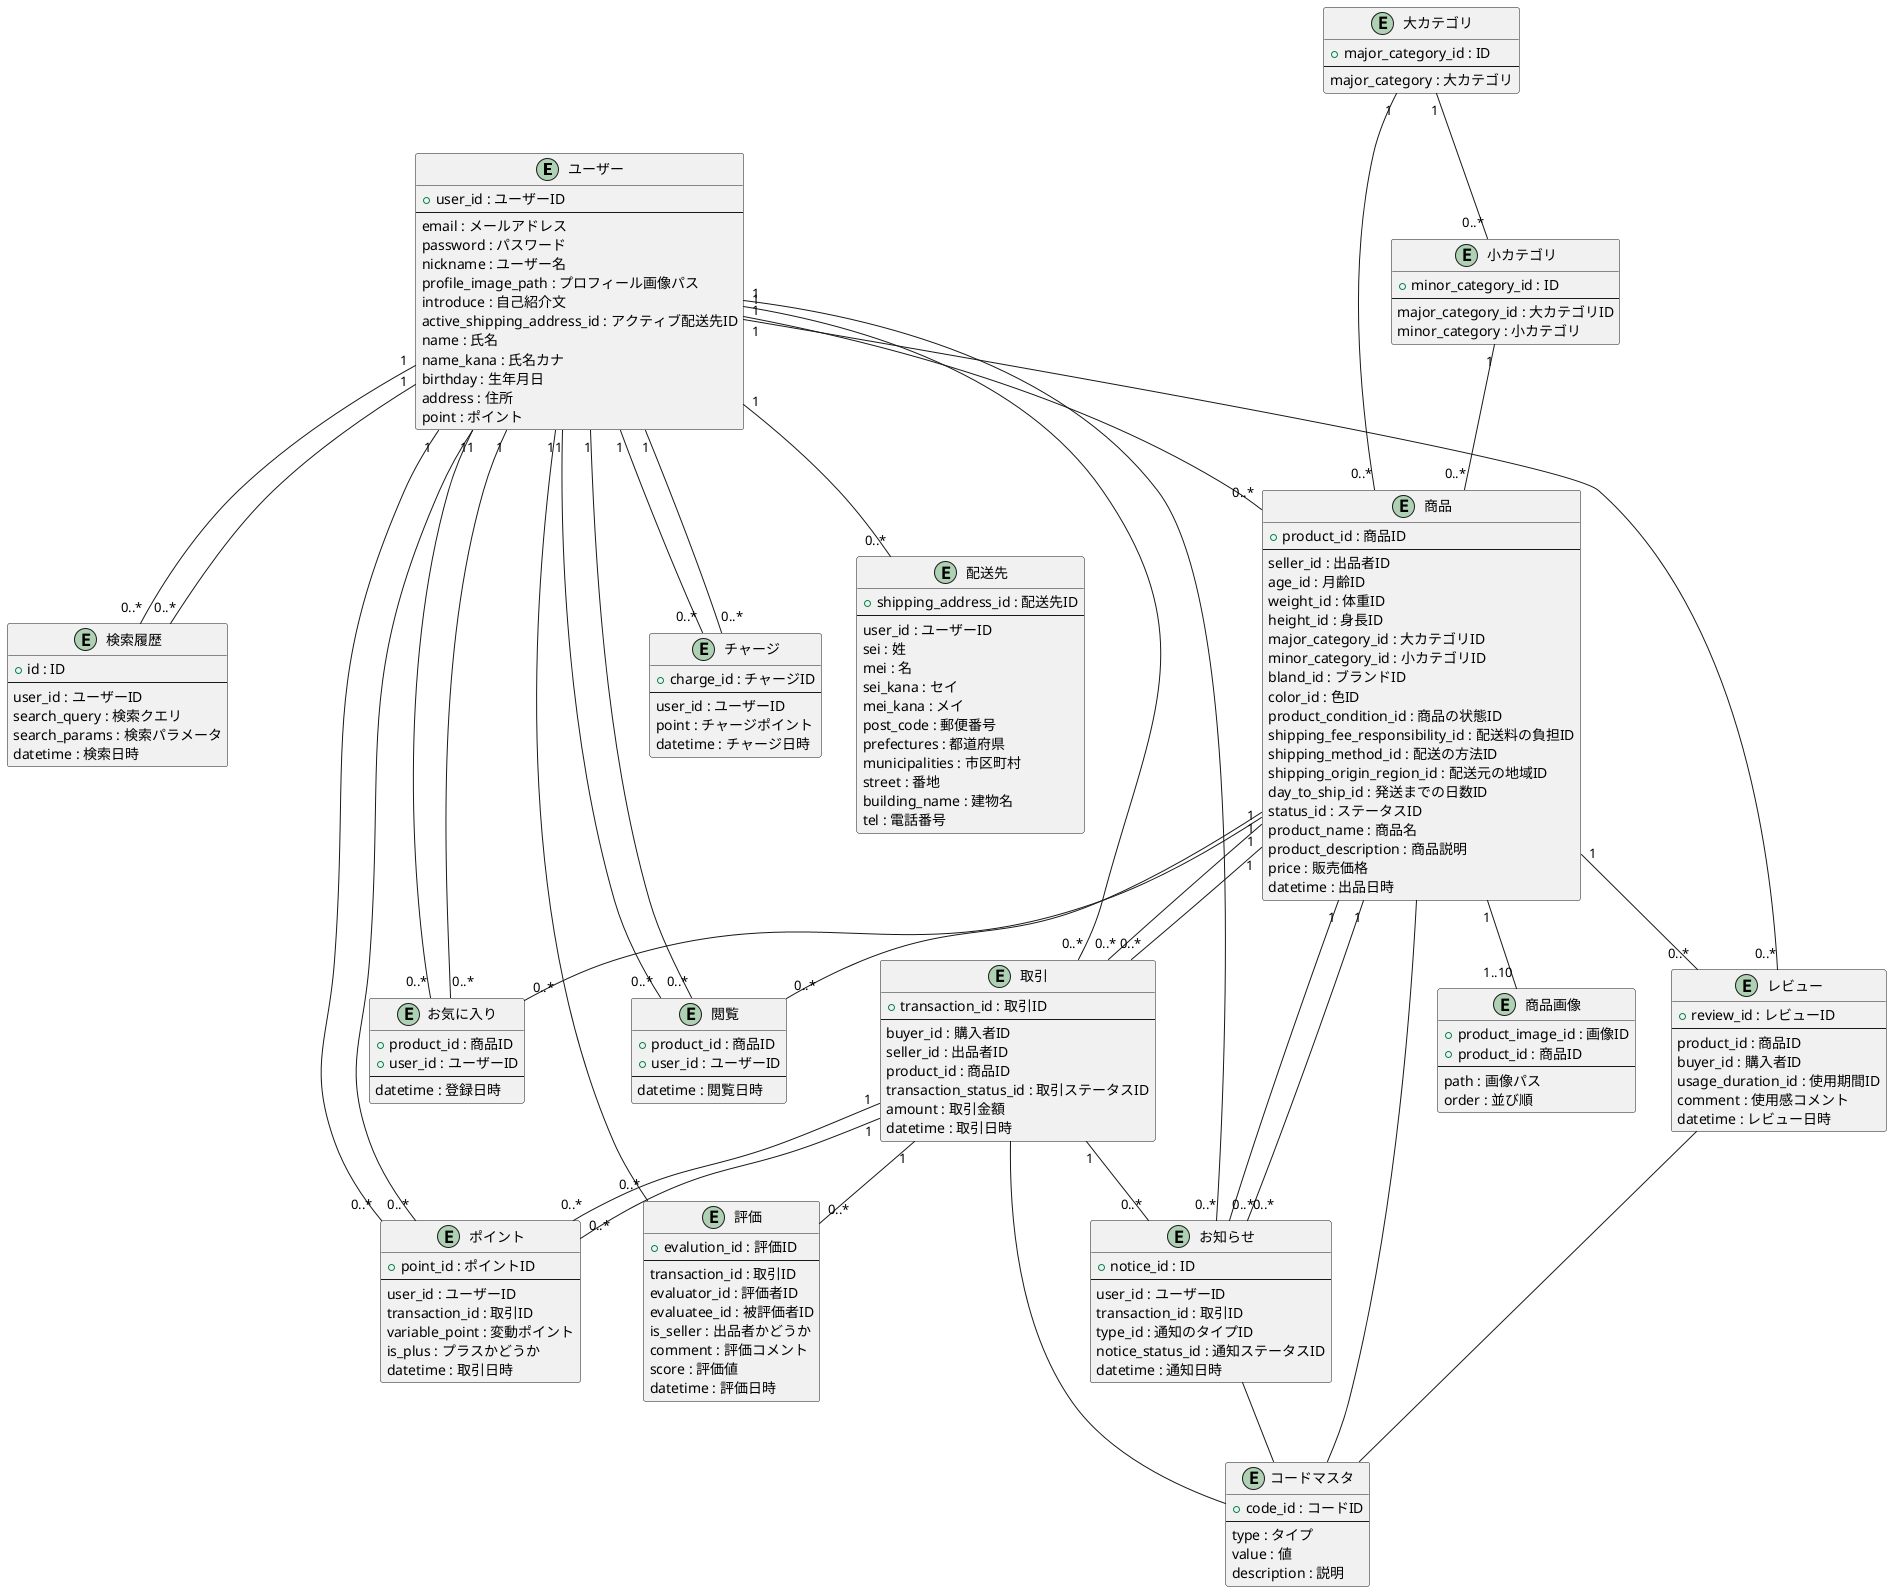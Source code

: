 @startuml

entity "ユーザー" as user {
  + user_id : ユーザーID
  --
  email : メールアドレス
  password : パスワード
  nickname : ユーザー名
  profile_image_path : プロフィール画像パス
  introduce : 自己紹介文
  active_shipping_address_id : アクティブ配送先ID
  name : 氏名
  name_kana : 氏名カナ
  birthday : 生年月日
  address : 住所
  point : ポイント
}

entity "配送先" as shipping_address {
  + shipping_address_id : 配送先ID
  --
  user_id : ユーザーID
  sei : 姓
  mei : 名
  sei_kana : セイ
  mei_kana : メイ
  post_code : 郵便番号
  prefectures : 都道府県
  municipalities : 市区町村
  street : 番地
  building_name : 建物名
  tel : 電話番号
}

entity "検索履歴" as search_history {
  + id : ID
  --
  user_id : ユーザーID
  search_query : 検索クエリ
  search_params : 検索パラメータ
  datetime : 検索日時
}

entity "取引" as transaction {
  + transaction_id : 取引ID
  --
  buyer_id : 購入者ID
  seller_id : 出品者ID
  product_id : 商品ID
  transaction_status_id : 取引ステータスID
  amount : 取引金額
  datetime : 取引日時
}

entity "ポイント" as point {
  + point_id : ポイントID
  --
  user_id : ユーザーID
  transaction_id : 取引ID
  variable_point : 変動ポイント
  is_plus : プラスかどうか
  datetime : 取引日時
}

entity "お気に入り" as favorite {
  + product_id : 商品ID
  + user_id : ユーザーID
  --
  datetime : 登録日時
}

entity "閲覧" as productviews {
  + product_id : 商品ID
  + user_id : ユーザーID
  --
  datetime : 閲覧日時
}

entity "チャージ" as charge {
  + charge_id : チャージID
  --
  user_id : ユーザーID
  point : チャージポイント
  datetime : チャージ日時
}

entity "レビュー" as review {
  + review_id : レビューID
  --
  product_id : 商品ID
  buyer_id : 購入者ID
  usage_duration_id : 使用期間ID
  comment : 使用感コメント
  datetime : レビュー日時
}

entity "商品" as product {
  + product_id : 商品ID
  --
  seller_id : 出品者ID
  age_id : 月齢ID
  weight_id : 体重ID
  height_id : 身長ID
  major_category_id : 大カテゴリID
  minor_category_id : 小カテゴリID
  bland_id : ブランドID
  color_id : 色ID
  product_condition_id : 商品の状態ID
  shipping_fee_responsibility_id : 配送料の負担ID
  shipping_method_id : 配送の方法ID
  shipping_origin_region_id : 配送元の地域ID
  day_to_ship_id : 発送までの日数ID
  status_id : ステータスID
  product_name : 商品名
  product_description : 商品説明
  price : 販売価格
  datetime : 出品日時
}

entity "商品画像" as product_image {
  + product_image_id : 画像ID
  + product_id : 商品ID
  --
  path : 画像パス
  order : 並び順
}

entity "評価" as evaluation {
  + evalution_id : 評価ID
  --
  transaction_id : 取引ID
  evaluator_id : 評価者ID
  evaluatee_id : 被評価者ID
  is_seller : 出品者かどうか
  comment : 評価コメント
  score : 評価値
  datetime : 評価日時
}

entity "お知らせ" as notice {
  + notice_id : ID
  --
  user_id : ユーザーID
  transaction_id : 取引ID
  type_id : 通知のタイプID
  notice_status_id : 通知ステータスID
  datetime : 通知日時
}

entity "大カテゴリ" as major_category {
  + major_category_id : ID
  --
  major_category : 大カテゴリ
}

entity "小カテゴリ" as minor_category {
  + minor_category_id : ID
  --
  major_category_id : 大カテゴリID
  minor_category : 小カテゴリ
}

entity "コードマスタ" as code_master {
  + code_id : コードID
  --
  type : タイプ
  value : 値
  description : 説明
}

user "1" -- "0..*" shipping_address
user "1" -- "0..*" transaction
user "1" -- "0..*" search_history
user "1" -- "0..*" point
user "1" -- "0..*" favorite
user "1" -- "0..*" productviews
user "1" -- "0..*" charge
user "1" -- "0..*" review
user "1" -- "0..*" evaluation
user "1" -- "0..*" notice
user "1" -- "0..*" product
product "1" -- "0..*" transaction
product "1" -- "0..*" transaction
product "1" -- "1..10" product_image
user "1" -- "0..*" search_history
user "1" -- "0..*" point
transaction "1" -- "0..*" point
product "1" -- "0..*" favorite
user "1" -- "0..*" favorite
product "1" -- "0..*" productviews
user "1" -- "0..*" productviews
user "1" -- "0..*" charge
product "1" -- "0..*" review
product "1" -- "0..*" notice
major_category "1" -- "0..*" product
minor_category "1" -- "0..*" product
major_category "1" -- "0..*" minor_category
transaction "1" -- "0..*" point
transaction "1" -- "0..*" evaluation
transaction "1" -- "0..*" notice
product "1" -- "0..*" notice
product -- code_master
transaction -- code_master
review -- code_master
notice -- code_master
@enduml
